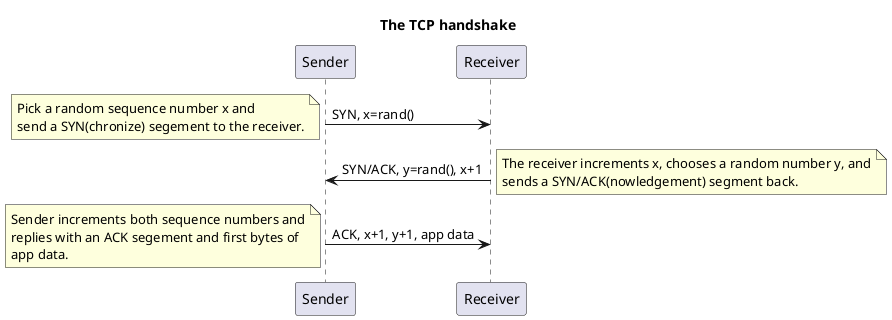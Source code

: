 @startuml tcp-handshake
title The TCP handshake

Sender -> Receiver : SYN, x=rand()
note left
  Pick a random sequence number x and
  send a SYN(chronize) segement to the receiver.
end note
Receiver -> Sender : SYN/ACK, y=rand(), x+1
note right
  The receiver increments x, chooses a random number y, and
  sends a SYN/ACK(nowledgement) segment back.
end note
Sender -> Receiver : ACK, x+1, y+1, app data
note left
  Sender increments both sequence numbers and
  replies with an ACK segement and first bytes of
  app data.
end note

@enduml